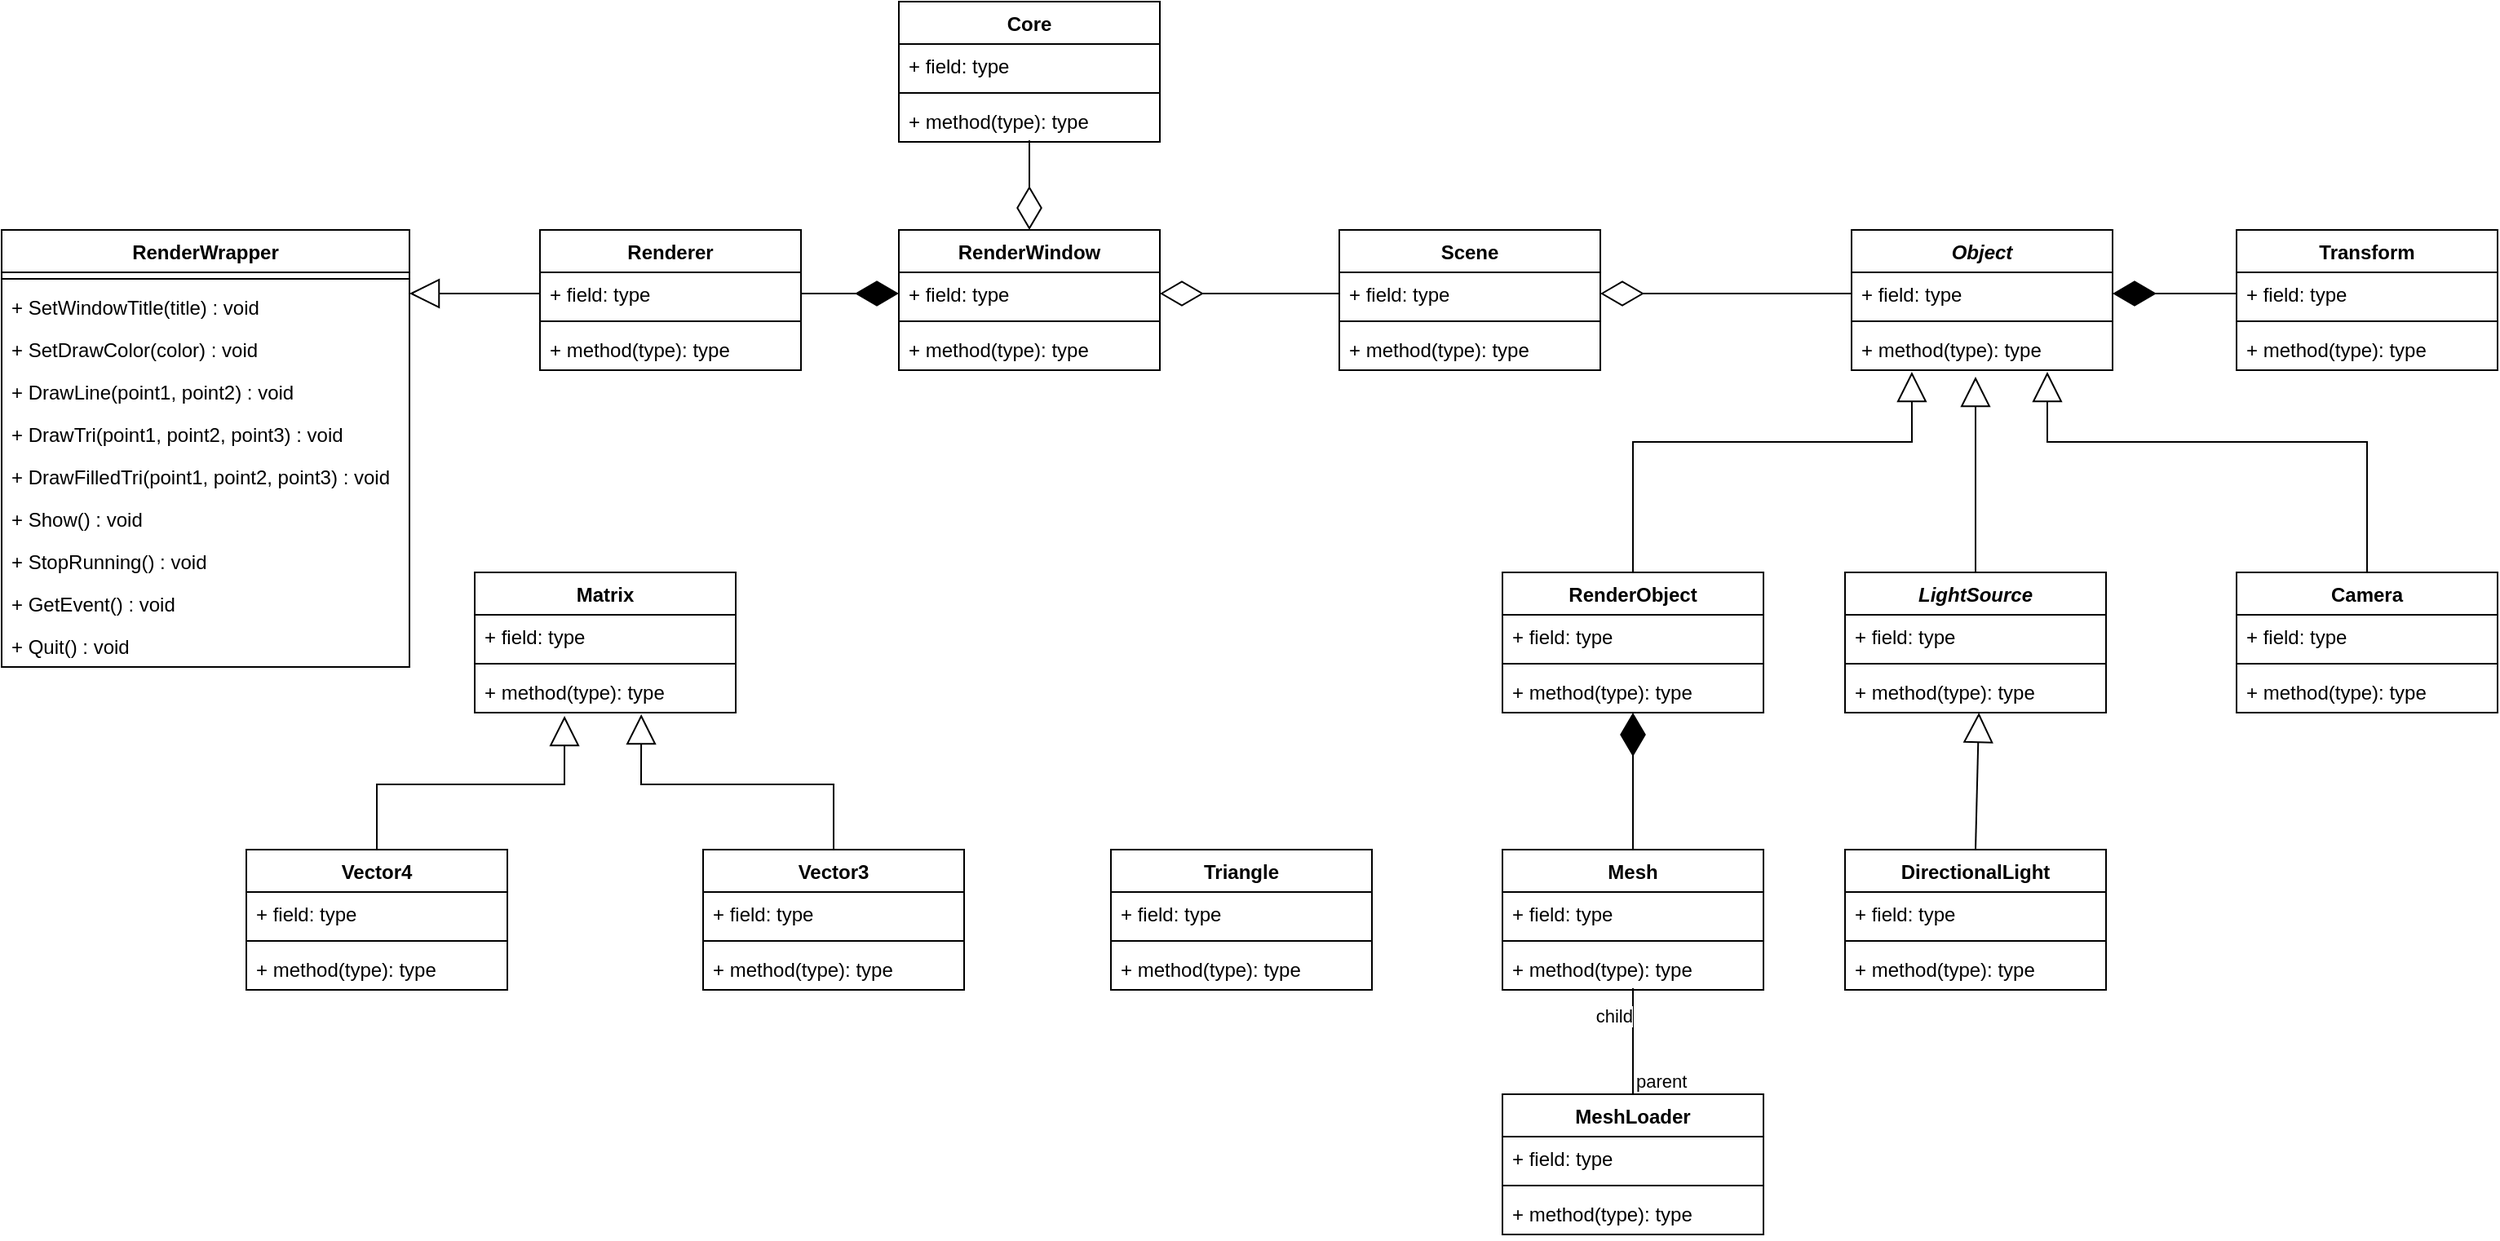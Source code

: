 <mxfile version="16.5.1" type="device"><diagram id="C5RBs43oDa-KdzZeNtuy" name="Page-1"><mxGraphModel dx="2057" dy="309" grid="1" gridSize="10" guides="1" tooltips="1" connect="1" arrows="1" fold="1" page="1" pageScale="1" pageWidth="827" pageHeight="1169" math="0" shadow="0"><root><mxCell id="WIyWlLk6GJQsqaUBKTNV-0"/><mxCell id="WIyWlLk6GJQsqaUBKTNV-1" parent="WIyWlLk6GJQsqaUBKTNV-0"/><mxCell id="jKxiYGrG4ji5-KqyD7Bt-0" value="Camera" style="swimlane;fontStyle=1;align=center;verticalAlign=top;childLayout=stackLayout;horizontal=1;startSize=26;horizontalStack=0;resizeParent=1;resizeParentMax=0;resizeLast=0;collapsible=1;marginBottom=0;" parent="WIyWlLk6GJQsqaUBKTNV-1" vertex="1"><mxGeometry x="340" y="350" width="160" height="86" as="geometry"/></mxCell><mxCell id="jKxiYGrG4ji5-KqyD7Bt-1" value="+ field: type" style="text;strokeColor=none;fillColor=none;align=left;verticalAlign=top;spacingLeft=4;spacingRight=4;overflow=hidden;rotatable=0;points=[[0,0.5],[1,0.5]];portConstraint=eastwest;" parent="jKxiYGrG4ji5-KqyD7Bt-0" vertex="1"><mxGeometry y="26" width="160" height="26" as="geometry"/></mxCell><mxCell id="jKxiYGrG4ji5-KqyD7Bt-2" value="" style="line;strokeWidth=1;fillColor=none;align=left;verticalAlign=middle;spacingTop=-1;spacingLeft=3;spacingRight=3;rotatable=0;labelPosition=right;points=[];portConstraint=eastwest;" parent="jKxiYGrG4ji5-KqyD7Bt-0" vertex="1"><mxGeometry y="52" width="160" height="8" as="geometry"/></mxCell><mxCell id="jKxiYGrG4ji5-KqyD7Bt-3" value="+ method(type): type" style="text;strokeColor=none;fillColor=none;align=left;verticalAlign=top;spacingLeft=4;spacingRight=4;overflow=hidden;rotatable=0;points=[[0,0.5],[1,0.5]];portConstraint=eastwest;" parent="jKxiYGrG4ji5-KqyD7Bt-0" vertex="1"><mxGeometry y="60" width="160" height="26" as="geometry"/></mxCell><mxCell id="jKxiYGrG4ji5-KqyD7Bt-4" value="Object" style="swimlane;fontStyle=3;align=center;verticalAlign=top;childLayout=stackLayout;horizontal=1;startSize=26;horizontalStack=0;resizeParent=1;resizeParentMax=0;resizeLast=0;collapsible=1;marginBottom=0;" parent="WIyWlLk6GJQsqaUBKTNV-1" vertex="1"><mxGeometry x="104" y="140" width="160" height="86" as="geometry"/></mxCell><mxCell id="jKxiYGrG4ji5-KqyD7Bt-5" value="+ field: type" style="text;strokeColor=none;fillColor=none;align=left;verticalAlign=top;spacingLeft=4;spacingRight=4;overflow=hidden;rotatable=0;points=[[0,0.5],[1,0.5]];portConstraint=eastwest;" parent="jKxiYGrG4ji5-KqyD7Bt-4" vertex="1"><mxGeometry y="26" width="160" height="26" as="geometry"/></mxCell><mxCell id="jKxiYGrG4ji5-KqyD7Bt-6" value="" style="line;strokeWidth=1;fillColor=none;align=left;verticalAlign=middle;spacingTop=-1;spacingLeft=3;spacingRight=3;rotatable=0;labelPosition=right;points=[];portConstraint=eastwest;" parent="jKxiYGrG4ji5-KqyD7Bt-4" vertex="1"><mxGeometry y="52" width="160" height="8" as="geometry"/></mxCell><mxCell id="jKxiYGrG4ji5-KqyD7Bt-7" value="+ method(type): type" style="text;strokeColor=none;fillColor=none;align=left;verticalAlign=top;spacingLeft=4;spacingRight=4;overflow=hidden;rotatable=0;points=[[0,0.5],[1,0.5]];portConstraint=eastwest;" parent="jKxiYGrG4ji5-KqyD7Bt-4" vertex="1"><mxGeometry y="60" width="160" height="26" as="geometry"/></mxCell><mxCell id="jKxiYGrG4ji5-KqyD7Bt-8" value="Transform" style="swimlane;fontStyle=1;align=center;verticalAlign=top;childLayout=stackLayout;horizontal=1;startSize=26;horizontalStack=0;resizeParent=1;resizeParentMax=0;resizeLast=0;collapsible=1;marginBottom=0;" parent="WIyWlLk6GJQsqaUBKTNV-1" vertex="1"><mxGeometry x="340" y="140" width="160" height="86" as="geometry"/></mxCell><mxCell id="jKxiYGrG4ji5-KqyD7Bt-9" value="+ field: type" style="text;strokeColor=none;fillColor=none;align=left;verticalAlign=top;spacingLeft=4;spacingRight=4;overflow=hidden;rotatable=0;points=[[0,0.5],[1,0.5]];portConstraint=eastwest;" parent="jKxiYGrG4ji5-KqyD7Bt-8" vertex="1"><mxGeometry y="26" width="160" height="26" as="geometry"/></mxCell><mxCell id="jKxiYGrG4ji5-KqyD7Bt-10" value="" style="line;strokeWidth=1;fillColor=none;align=left;verticalAlign=middle;spacingTop=-1;spacingLeft=3;spacingRight=3;rotatable=0;labelPosition=right;points=[];portConstraint=eastwest;" parent="jKxiYGrG4ji5-KqyD7Bt-8" vertex="1"><mxGeometry y="52" width="160" height="8" as="geometry"/></mxCell><mxCell id="jKxiYGrG4ji5-KqyD7Bt-11" value="+ method(type): type" style="text;strokeColor=none;fillColor=none;align=left;verticalAlign=top;spacingLeft=4;spacingRight=4;overflow=hidden;rotatable=0;points=[[0,0.5],[1,0.5]];portConstraint=eastwest;" parent="jKxiYGrG4ji5-KqyD7Bt-8" vertex="1"><mxGeometry y="60" width="160" height="26" as="geometry"/></mxCell><mxCell id="jKxiYGrG4ji5-KqyD7Bt-12" value="LightSource" style="swimlane;fontStyle=3;align=center;verticalAlign=top;childLayout=stackLayout;horizontal=1;startSize=26;horizontalStack=0;resizeParent=1;resizeParentMax=0;resizeLast=0;collapsible=1;marginBottom=0;" parent="WIyWlLk6GJQsqaUBKTNV-1" vertex="1"><mxGeometry x="100" y="350" width="160" height="86" as="geometry"/></mxCell><mxCell id="jKxiYGrG4ji5-KqyD7Bt-13" value="+ field: type" style="text;strokeColor=none;fillColor=none;align=left;verticalAlign=top;spacingLeft=4;spacingRight=4;overflow=hidden;rotatable=0;points=[[0,0.5],[1,0.5]];portConstraint=eastwest;" parent="jKxiYGrG4ji5-KqyD7Bt-12" vertex="1"><mxGeometry y="26" width="160" height="26" as="geometry"/></mxCell><mxCell id="jKxiYGrG4ji5-KqyD7Bt-14" value="" style="line;strokeWidth=1;fillColor=none;align=left;verticalAlign=middle;spacingTop=-1;spacingLeft=3;spacingRight=3;rotatable=0;labelPosition=right;points=[];portConstraint=eastwest;" parent="jKxiYGrG4ji5-KqyD7Bt-12" vertex="1"><mxGeometry y="52" width="160" height="8" as="geometry"/></mxCell><mxCell id="jKxiYGrG4ji5-KqyD7Bt-15" value="+ method(type): type" style="text;strokeColor=none;fillColor=none;align=left;verticalAlign=top;spacingLeft=4;spacingRight=4;overflow=hidden;rotatable=0;points=[[0,0.5],[1,0.5]];portConstraint=eastwest;" parent="jKxiYGrG4ji5-KqyD7Bt-12" vertex="1"><mxGeometry y="60" width="160" height="26" as="geometry"/></mxCell><mxCell id="jKxiYGrG4ji5-KqyD7Bt-16" value="DirectionalLight" style="swimlane;fontStyle=1;align=center;verticalAlign=top;childLayout=stackLayout;horizontal=1;startSize=26;horizontalStack=0;resizeParent=1;resizeParentMax=0;resizeLast=0;collapsible=1;marginBottom=0;" parent="WIyWlLk6GJQsqaUBKTNV-1" vertex="1"><mxGeometry x="100" y="520" width="160" height="86" as="geometry"/></mxCell><mxCell id="jKxiYGrG4ji5-KqyD7Bt-17" value="+ field: type" style="text;strokeColor=none;fillColor=none;align=left;verticalAlign=top;spacingLeft=4;spacingRight=4;overflow=hidden;rotatable=0;points=[[0,0.5],[1,0.5]];portConstraint=eastwest;" parent="jKxiYGrG4ji5-KqyD7Bt-16" vertex="1"><mxGeometry y="26" width="160" height="26" as="geometry"/></mxCell><mxCell id="jKxiYGrG4ji5-KqyD7Bt-18" value="" style="line;strokeWidth=1;fillColor=none;align=left;verticalAlign=middle;spacingTop=-1;spacingLeft=3;spacingRight=3;rotatable=0;labelPosition=right;points=[];portConstraint=eastwest;" parent="jKxiYGrG4ji5-KqyD7Bt-16" vertex="1"><mxGeometry y="52" width="160" height="8" as="geometry"/></mxCell><mxCell id="jKxiYGrG4ji5-KqyD7Bt-19" value="+ method(type): type" style="text;strokeColor=none;fillColor=none;align=left;verticalAlign=top;spacingLeft=4;spacingRight=4;overflow=hidden;rotatable=0;points=[[0,0.5],[1,0.5]];portConstraint=eastwest;" parent="jKxiYGrG4ji5-KqyD7Bt-16" vertex="1"><mxGeometry y="60" width="160" height="26" as="geometry"/></mxCell><mxCell id="jKxiYGrG4ji5-KqyD7Bt-20" value="" style="endArrow=diamondThin;endFill=1;endSize=24;html=1;rounded=0;entryX=1;entryY=0.5;entryDx=0;entryDy=0;exitX=0;exitY=0.5;exitDx=0;exitDy=0;" parent="WIyWlLk6GJQsqaUBKTNV-1" source="jKxiYGrG4ji5-KqyD7Bt-9" target="jKxiYGrG4ji5-KqyD7Bt-5" edge="1"><mxGeometry width="160" relative="1" as="geometry"><mxPoint x="100" y="320" as="sourcePoint"/><mxPoint x="260" y="320" as="targetPoint"/></mxGeometry></mxCell><mxCell id="jKxiYGrG4ji5-KqyD7Bt-22" value="" style="endArrow=block;endSize=16;endFill=0;html=1;rounded=0;exitX=0.5;exitY=0;exitDx=0;exitDy=0;entryX=0.75;entryY=1.038;entryDx=0;entryDy=0;entryPerimeter=0;" parent="WIyWlLk6GJQsqaUBKTNV-1" source="jKxiYGrG4ji5-KqyD7Bt-0" target="jKxiYGrG4ji5-KqyD7Bt-7" edge="1"><mxGeometry width="160" relative="1" as="geometry"><mxPoint x="330" y="350" as="sourcePoint"/><mxPoint x="390" y="270" as="targetPoint"/><Array as="points"><mxPoint x="420" y="270"/><mxPoint x="224" y="270"/></Array></mxGeometry></mxCell><mxCell id="jKxiYGrG4ji5-KqyD7Bt-23" value="" style="endArrow=block;endSize=16;endFill=0;html=1;rounded=0;exitX=0.5;exitY=0;exitDx=0;exitDy=0;" parent="WIyWlLk6GJQsqaUBKTNV-1" source="jKxiYGrG4ji5-KqyD7Bt-12" edge="1"><mxGeometry width="160" relative="1" as="geometry"><mxPoint x="430" y="310" as="sourcePoint"/><mxPoint x="180" y="230" as="targetPoint"/><Array as="points"><mxPoint x="180" y="270"/></Array></mxGeometry></mxCell><mxCell id="jKxiYGrG4ji5-KqyD7Bt-24" value="" style="endArrow=block;endSize=16;endFill=0;html=1;rounded=0;exitX=0.5;exitY=0;exitDx=0;exitDy=0;entryX=0.513;entryY=1;entryDx=0;entryDy=0;entryPerimeter=0;" parent="WIyWlLk6GJQsqaUBKTNV-1" source="jKxiYGrG4ji5-KqyD7Bt-16" target="jKxiYGrG4ji5-KqyD7Bt-15" edge="1"><mxGeometry width="160" relative="1" as="geometry"><mxPoint x="430" y="310" as="sourcePoint"/><mxPoint x="428.96" y="268.99" as="targetPoint"/></mxGeometry></mxCell><mxCell id="jKxiYGrG4ji5-KqyD7Bt-25" value="RenderObject" style="swimlane;fontStyle=1;align=center;verticalAlign=top;childLayout=stackLayout;horizontal=1;startSize=26;horizontalStack=0;resizeParent=1;resizeParentMax=0;resizeLast=0;collapsible=1;marginBottom=0;" parent="WIyWlLk6GJQsqaUBKTNV-1" vertex="1"><mxGeometry x="-110" y="350" width="160" height="86" as="geometry"/></mxCell><mxCell id="jKxiYGrG4ji5-KqyD7Bt-26" value="+ field: type" style="text;strokeColor=none;fillColor=none;align=left;verticalAlign=top;spacingLeft=4;spacingRight=4;overflow=hidden;rotatable=0;points=[[0,0.5],[1,0.5]];portConstraint=eastwest;" parent="jKxiYGrG4ji5-KqyD7Bt-25" vertex="1"><mxGeometry y="26" width="160" height="26" as="geometry"/></mxCell><mxCell id="jKxiYGrG4ji5-KqyD7Bt-27" value="" style="line;strokeWidth=1;fillColor=none;align=left;verticalAlign=middle;spacingTop=-1;spacingLeft=3;spacingRight=3;rotatable=0;labelPosition=right;points=[];portConstraint=eastwest;" parent="jKxiYGrG4ji5-KqyD7Bt-25" vertex="1"><mxGeometry y="52" width="160" height="8" as="geometry"/></mxCell><mxCell id="jKxiYGrG4ji5-KqyD7Bt-28" value="+ method(type): type" style="text;strokeColor=none;fillColor=none;align=left;verticalAlign=top;spacingLeft=4;spacingRight=4;overflow=hidden;rotatable=0;points=[[0,0.5],[1,0.5]];portConstraint=eastwest;" parent="jKxiYGrG4ji5-KqyD7Bt-25" vertex="1"><mxGeometry y="60" width="160" height="26" as="geometry"/></mxCell><mxCell id="jKxiYGrG4ji5-KqyD7Bt-29" value="" style="endArrow=block;endSize=16;endFill=0;html=1;rounded=0;exitX=0.5;exitY=0;exitDx=0;exitDy=0;entryX=0.231;entryY=1.038;entryDx=0;entryDy=0;entryPerimeter=0;" parent="WIyWlLk6GJQsqaUBKTNV-1" source="jKxiYGrG4ji5-KqyD7Bt-25" target="jKxiYGrG4ji5-KqyD7Bt-7" edge="1"><mxGeometry width="160" relative="1" as="geometry"><mxPoint x="190" y="320" as="sourcePoint"/><mxPoint x="344" y="219" as="targetPoint"/><Array as="points"><mxPoint x="-30" y="270"/><mxPoint x="141" y="270"/></Array></mxGeometry></mxCell><mxCell id="jKxiYGrG4ji5-KqyD7Bt-30" value="Mesh" style="swimlane;fontStyle=1;align=center;verticalAlign=top;childLayout=stackLayout;horizontal=1;startSize=26;horizontalStack=0;resizeParent=1;resizeParentMax=0;resizeLast=0;collapsible=1;marginBottom=0;" parent="WIyWlLk6GJQsqaUBKTNV-1" vertex="1"><mxGeometry x="-110" y="520" width="160" height="86" as="geometry"/></mxCell><mxCell id="jKxiYGrG4ji5-KqyD7Bt-31" value="+ field: type" style="text;strokeColor=none;fillColor=none;align=left;verticalAlign=top;spacingLeft=4;spacingRight=4;overflow=hidden;rotatable=0;points=[[0,0.5],[1,0.5]];portConstraint=eastwest;" parent="jKxiYGrG4ji5-KqyD7Bt-30" vertex="1"><mxGeometry y="26" width="160" height="26" as="geometry"/></mxCell><mxCell id="jKxiYGrG4ji5-KqyD7Bt-32" value="" style="line;strokeWidth=1;fillColor=none;align=left;verticalAlign=middle;spacingTop=-1;spacingLeft=3;spacingRight=3;rotatable=0;labelPosition=right;points=[];portConstraint=eastwest;" parent="jKxiYGrG4ji5-KqyD7Bt-30" vertex="1"><mxGeometry y="52" width="160" height="8" as="geometry"/></mxCell><mxCell id="jKxiYGrG4ji5-KqyD7Bt-33" value="+ method(type): type" style="text;strokeColor=none;fillColor=none;align=left;verticalAlign=top;spacingLeft=4;spacingRight=4;overflow=hidden;rotatable=0;points=[[0,0.5],[1,0.5]];portConstraint=eastwest;" parent="jKxiYGrG4ji5-KqyD7Bt-30" vertex="1"><mxGeometry y="60" width="160" height="26" as="geometry"/></mxCell><mxCell id="jKxiYGrG4ji5-KqyD7Bt-34" value="" style="endArrow=diamondThin;endFill=1;endSize=24;html=1;rounded=0;entryX=0.5;entryY=1;entryDx=0;entryDy=0;exitX=0.5;exitY=0;exitDx=0;exitDy=0;entryPerimeter=0;" parent="WIyWlLk6GJQsqaUBKTNV-1" source="jKxiYGrG4ji5-KqyD7Bt-30" target="jKxiYGrG4ji5-KqyD7Bt-28" edge="1"><mxGeometry width="160" relative="1" as="geometry"><mxPoint x="350" y="189" as="sourcePoint"/><mxPoint x="274" y="189" as="targetPoint"/></mxGeometry></mxCell><mxCell id="jKxiYGrG4ji5-KqyD7Bt-35" value="Renderer" style="swimlane;fontStyle=1;align=center;verticalAlign=top;childLayout=stackLayout;horizontal=1;startSize=26;horizontalStack=0;resizeParent=1;resizeParentMax=0;resizeLast=0;collapsible=1;marginBottom=0;" parent="WIyWlLk6GJQsqaUBKTNV-1" vertex="1"><mxGeometry x="-700" y="140" width="160" height="86" as="geometry"/></mxCell><mxCell id="jKxiYGrG4ji5-KqyD7Bt-36" value="+ field: type" style="text;strokeColor=none;fillColor=none;align=left;verticalAlign=top;spacingLeft=4;spacingRight=4;overflow=hidden;rotatable=0;points=[[0,0.5],[1,0.5]];portConstraint=eastwest;" parent="jKxiYGrG4ji5-KqyD7Bt-35" vertex="1"><mxGeometry y="26" width="160" height="26" as="geometry"/></mxCell><mxCell id="jKxiYGrG4ji5-KqyD7Bt-37" value="" style="line;strokeWidth=1;fillColor=none;align=left;verticalAlign=middle;spacingTop=-1;spacingLeft=3;spacingRight=3;rotatable=0;labelPosition=right;points=[];portConstraint=eastwest;" parent="jKxiYGrG4ji5-KqyD7Bt-35" vertex="1"><mxGeometry y="52" width="160" height="8" as="geometry"/></mxCell><mxCell id="jKxiYGrG4ji5-KqyD7Bt-38" value="+ method(type): type" style="text;strokeColor=none;fillColor=none;align=left;verticalAlign=top;spacingLeft=4;spacingRight=4;overflow=hidden;rotatable=0;points=[[0,0.5],[1,0.5]];portConstraint=eastwest;" parent="jKxiYGrG4ji5-KqyD7Bt-35" vertex="1"><mxGeometry y="60" width="160" height="26" as="geometry"/></mxCell><mxCell id="jKxiYGrG4ji5-KqyD7Bt-39" value="RenderWrapper" style="swimlane;fontStyle=1;align=center;verticalAlign=top;childLayout=stackLayout;horizontal=1;startSize=26;horizontalStack=0;resizeParent=1;resizeParentMax=0;resizeLast=0;collapsible=1;marginBottom=0;" parent="WIyWlLk6GJQsqaUBKTNV-1" vertex="1"><mxGeometry x="-1030" y="140" width="250" height="268" as="geometry"/></mxCell><mxCell id="jKxiYGrG4ji5-KqyD7Bt-41" value="" style="line;strokeWidth=1;fillColor=none;align=left;verticalAlign=middle;spacingTop=-1;spacingLeft=3;spacingRight=3;rotatable=0;labelPosition=right;points=[];portConstraint=eastwest;" parent="jKxiYGrG4ji5-KqyD7Bt-39" vertex="1"><mxGeometry y="26" width="250" height="8" as="geometry"/></mxCell><mxCell id="jKxiYGrG4ji5-KqyD7Bt-42" value="+ SetWindowTitle(title) : void" style="text;strokeColor=none;fillColor=none;align=left;verticalAlign=top;spacingLeft=4;spacingRight=4;overflow=hidden;rotatable=0;points=[[0,0.5],[1,0.5]];portConstraint=eastwest;" parent="jKxiYGrG4ji5-KqyD7Bt-39" vertex="1"><mxGeometry y="34" width="250" height="26" as="geometry"/></mxCell><mxCell id="zixXylBHzZQ2tOTrzJcF-0" value="+ SetDrawColor(color) : void" style="text;strokeColor=none;fillColor=none;align=left;verticalAlign=top;spacingLeft=4;spacingRight=4;overflow=hidden;rotatable=0;points=[[0,0.5],[1,0.5]];portConstraint=eastwest;" vertex="1" parent="jKxiYGrG4ji5-KqyD7Bt-39"><mxGeometry y="60" width="250" height="26" as="geometry"/></mxCell><mxCell id="zixXylBHzZQ2tOTrzJcF-4" value="+ DrawLine(point1, point2) : void" style="text;strokeColor=none;fillColor=none;align=left;verticalAlign=top;spacingLeft=4;spacingRight=4;overflow=hidden;rotatable=0;points=[[0,0.5],[1,0.5]];portConstraint=eastwest;" vertex="1" parent="jKxiYGrG4ji5-KqyD7Bt-39"><mxGeometry y="86" width="250" height="26" as="geometry"/></mxCell><mxCell id="zixXylBHzZQ2tOTrzJcF-5" value="+ DrawTri(point1, point2, point3) : void" style="text;strokeColor=none;fillColor=none;align=left;verticalAlign=top;spacingLeft=4;spacingRight=4;overflow=hidden;rotatable=0;points=[[0,0.5],[1,0.5]];portConstraint=eastwest;" vertex="1" parent="jKxiYGrG4ji5-KqyD7Bt-39"><mxGeometry y="112" width="250" height="26" as="geometry"/></mxCell><mxCell id="zixXylBHzZQ2tOTrzJcF-3" value="+ DrawFilledTri(point1, point2, point3) : void" style="text;strokeColor=none;fillColor=none;align=left;verticalAlign=top;spacingLeft=4;spacingRight=4;overflow=hidden;rotatable=0;points=[[0,0.5],[1,0.5]];portConstraint=eastwest;" vertex="1" parent="jKxiYGrG4ji5-KqyD7Bt-39"><mxGeometry y="138" width="250" height="26" as="geometry"/></mxCell><mxCell id="zixXylBHzZQ2tOTrzJcF-2" value="+ Show() : void" style="text;strokeColor=none;fillColor=none;align=left;verticalAlign=top;spacingLeft=4;spacingRight=4;overflow=hidden;rotatable=0;points=[[0,0.5],[1,0.5]];portConstraint=eastwest;" vertex="1" parent="jKxiYGrG4ji5-KqyD7Bt-39"><mxGeometry y="164" width="250" height="26" as="geometry"/></mxCell><mxCell id="zixXylBHzZQ2tOTrzJcF-6" value="+ StopRunning() : void" style="text;strokeColor=none;fillColor=none;align=left;verticalAlign=top;spacingLeft=4;spacingRight=4;overflow=hidden;rotatable=0;points=[[0,0.5],[1,0.5]];portConstraint=eastwest;" vertex="1" parent="jKxiYGrG4ji5-KqyD7Bt-39"><mxGeometry y="190" width="250" height="26" as="geometry"/></mxCell><mxCell id="zixXylBHzZQ2tOTrzJcF-7" value="+ GetEvent() : void" style="text;strokeColor=none;fillColor=none;align=left;verticalAlign=top;spacingLeft=4;spacingRight=4;overflow=hidden;rotatable=0;points=[[0,0.5],[1,0.5]];portConstraint=eastwest;" vertex="1" parent="jKxiYGrG4ji5-KqyD7Bt-39"><mxGeometry y="216" width="250" height="26" as="geometry"/></mxCell><mxCell id="zixXylBHzZQ2tOTrzJcF-1" value="+ Quit() : void" style="text;strokeColor=none;fillColor=none;align=left;verticalAlign=top;spacingLeft=4;spacingRight=4;overflow=hidden;rotatable=0;points=[[0,0.5],[1,0.5]];portConstraint=eastwest;" vertex="1" parent="jKxiYGrG4ji5-KqyD7Bt-39"><mxGeometry y="242" width="250" height="26" as="geometry"/></mxCell><mxCell id="jKxiYGrG4ji5-KqyD7Bt-43" value="" style="endArrow=block;endSize=16;endFill=0;html=1;rounded=0;exitX=0;exitY=0.5;exitDx=0;exitDy=0;entryX=1;entryY=0.5;entryDx=0;entryDy=0;" parent="WIyWlLk6GJQsqaUBKTNV-1" source="jKxiYGrG4ji5-KqyD7Bt-36" edge="1"><mxGeometry width="160" relative="1" as="geometry"><mxPoint x="-590" y="270" as="sourcePoint"/><mxPoint x="-780" y="179.0" as="targetPoint"/></mxGeometry></mxCell><mxCell id="jKxiYGrG4ji5-KqyD7Bt-44" value="RenderWindow" style="swimlane;fontStyle=1;align=center;verticalAlign=top;childLayout=stackLayout;horizontal=1;startSize=26;horizontalStack=0;resizeParent=1;resizeParentMax=0;resizeLast=0;collapsible=1;marginBottom=0;" parent="WIyWlLk6GJQsqaUBKTNV-1" vertex="1"><mxGeometry x="-480" y="140" width="160" height="86" as="geometry"/></mxCell><mxCell id="jKxiYGrG4ji5-KqyD7Bt-45" value="+ field: type" style="text;strokeColor=none;fillColor=none;align=left;verticalAlign=top;spacingLeft=4;spacingRight=4;overflow=hidden;rotatable=0;points=[[0,0.5],[1,0.5]];portConstraint=eastwest;" parent="jKxiYGrG4ji5-KqyD7Bt-44" vertex="1"><mxGeometry y="26" width="160" height="26" as="geometry"/></mxCell><mxCell id="jKxiYGrG4ji5-KqyD7Bt-46" value="" style="line;strokeWidth=1;fillColor=none;align=left;verticalAlign=middle;spacingTop=-1;spacingLeft=3;spacingRight=3;rotatable=0;labelPosition=right;points=[];portConstraint=eastwest;" parent="jKxiYGrG4ji5-KqyD7Bt-44" vertex="1"><mxGeometry y="52" width="160" height="8" as="geometry"/></mxCell><mxCell id="jKxiYGrG4ji5-KqyD7Bt-47" value="+ method(type): type" style="text;strokeColor=none;fillColor=none;align=left;verticalAlign=top;spacingLeft=4;spacingRight=4;overflow=hidden;rotatable=0;points=[[0,0.5],[1,0.5]];portConstraint=eastwest;" parent="jKxiYGrG4ji5-KqyD7Bt-44" vertex="1"><mxGeometry y="60" width="160" height="26" as="geometry"/></mxCell><mxCell id="jKxiYGrG4ji5-KqyD7Bt-48" value="" style="endArrow=diamondThin;endFill=1;endSize=24;html=1;rounded=0;entryX=0;entryY=0.5;entryDx=0;entryDy=0;exitX=1;exitY=0.5;exitDx=0;exitDy=0;" parent="WIyWlLk6GJQsqaUBKTNV-1" source="jKxiYGrG4ji5-KqyD7Bt-36" target="jKxiYGrG4ji5-KqyD7Bt-45" edge="1"><mxGeometry width="160" relative="1" as="geometry"><mxPoint x="-20" y="460" as="sourcePoint"/><mxPoint x="-20" y="406" as="targetPoint"/></mxGeometry></mxCell><mxCell id="jKxiYGrG4ji5-KqyD7Bt-49" value="Scene" style="swimlane;fontStyle=1;align=center;verticalAlign=top;childLayout=stackLayout;horizontal=1;startSize=26;horizontalStack=0;resizeParent=1;resizeParentMax=0;resizeLast=0;collapsible=1;marginBottom=0;" parent="WIyWlLk6GJQsqaUBKTNV-1" vertex="1"><mxGeometry x="-210" y="140" width="160" height="86" as="geometry"/></mxCell><mxCell id="jKxiYGrG4ji5-KqyD7Bt-50" value="+ field: type" style="text;strokeColor=none;fillColor=none;align=left;verticalAlign=top;spacingLeft=4;spacingRight=4;overflow=hidden;rotatable=0;points=[[0,0.5],[1,0.5]];portConstraint=eastwest;" parent="jKxiYGrG4ji5-KqyD7Bt-49" vertex="1"><mxGeometry y="26" width="160" height="26" as="geometry"/></mxCell><mxCell id="jKxiYGrG4ji5-KqyD7Bt-51" value="" style="line;strokeWidth=1;fillColor=none;align=left;verticalAlign=middle;spacingTop=-1;spacingLeft=3;spacingRight=3;rotatable=0;labelPosition=right;points=[];portConstraint=eastwest;" parent="jKxiYGrG4ji5-KqyD7Bt-49" vertex="1"><mxGeometry y="52" width="160" height="8" as="geometry"/></mxCell><mxCell id="jKxiYGrG4ji5-KqyD7Bt-52" value="+ method(type): type" style="text;strokeColor=none;fillColor=none;align=left;verticalAlign=top;spacingLeft=4;spacingRight=4;overflow=hidden;rotatable=0;points=[[0,0.5],[1,0.5]];portConstraint=eastwest;" parent="jKxiYGrG4ji5-KqyD7Bt-49" vertex="1"><mxGeometry y="60" width="160" height="26" as="geometry"/></mxCell><mxCell id="jKxiYGrG4ji5-KqyD7Bt-53" value="Core" style="swimlane;fontStyle=1;align=center;verticalAlign=top;childLayout=stackLayout;horizontal=1;startSize=26;horizontalStack=0;resizeParent=1;resizeParentMax=0;resizeLast=0;collapsible=1;marginBottom=0;" parent="WIyWlLk6GJQsqaUBKTNV-1" vertex="1"><mxGeometry x="-480" width="160" height="86" as="geometry"/></mxCell><mxCell id="jKxiYGrG4ji5-KqyD7Bt-54" value="+ field: type" style="text;strokeColor=none;fillColor=none;align=left;verticalAlign=top;spacingLeft=4;spacingRight=4;overflow=hidden;rotatable=0;points=[[0,0.5],[1,0.5]];portConstraint=eastwest;" parent="jKxiYGrG4ji5-KqyD7Bt-53" vertex="1"><mxGeometry y="26" width="160" height="26" as="geometry"/></mxCell><mxCell id="jKxiYGrG4ji5-KqyD7Bt-55" value="" style="line;strokeWidth=1;fillColor=none;align=left;verticalAlign=middle;spacingTop=-1;spacingLeft=3;spacingRight=3;rotatable=0;labelPosition=right;points=[];portConstraint=eastwest;" parent="jKxiYGrG4ji5-KqyD7Bt-53" vertex="1"><mxGeometry y="52" width="160" height="8" as="geometry"/></mxCell><mxCell id="jKxiYGrG4ji5-KqyD7Bt-56" value="+ method(type): type" style="text;strokeColor=none;fillColor=none;align=left;verticalAlign=top;spacingLeft=4;spacingRight=4;overflow=hidden;rotatable=0;points=[[0,0.5],[1,0.5]];portConstraint=eastwest;" parent="jKxiYGrG4ji5-KqyD7Bt-53" vertex="1"><mxGeometry y="60" width="160" height="26" as="geometry"/></mxCell><mxCell id="jKxiYGrG4ji5-KqyD7Bt-57" value="MeshLoader" style="swimlane;fontStyle=1;align=center;verticalAlign=top;childLayout=stackLayout;horizontal=1;startSize=26;horizontalStack=0;resizeParent=1;resizeParentMax=0;resizeLast=0;collapsible=1;marginBottom=0;" parent="WIyWlLk6GJQsqaUBKTNV-1" vertex="1"><mxGeometry x="-110" y="670" width="160" height="86" as="geometry"/></mxCell><mxCell id="jKxiYGrG4ji5-KqyD7Bt-58" value="+ field: type" style="text;strokeColor=none;fillColor=none;align=left;verticalAlign=top;spacingLeft=4;spacingRight=4;overflow=hidden;rotatable=0;points=[[0,0.5],[1,0.5]];portConstraint=eastwest;" parent="jKxiYGrG4ji5-KqyD7Bt-57" vertex="1"><mxGeometry y="26" width="160" height="26" as="geometry"/></mxCell><mxCell id="jKxiYGrG4ji5-KqyD7Bt-59" value="" style="line;strokeWidth=1;fillColor=none;align=left;verticalAlign=middle;spacingTop=-1;spacingLeft=3;spacingRight=3;rotatable=0;labelPosition=right;points=[];portConstraint=eastwest;" parent="jKxiYGrG4ji5-KqyD7Bt-57" vertex="1"><mxGeometry y="52" width="160" height="8" as="geometry"/></mxCell><mxCell id="jKxiYGrG4ji5-KqyD7Bt-60" value="+ method(type): type" style="text;strokeColor=none;fillColor=none;align=left;verticalAlign=top;spacingLeft=4;spacingRight=4;overflow=hidden;rotatable=0;points=[[0,0.5],[1,0.5]];portConstraint=eastwest;" parent="jKxiYGrG4ji5-KqyD7Bt-57" vertex="1"><mxGeometry y="60" width="160" height="26" as="geometry"/></mxCell><mxCell id="jKxiYGrG4ji5-KqyD7Bt-61" value="" style="endArrow=none;html=1;edgeStyle=orthogonalEdgeStyle;rounded=0;exitX=0.5;exitY=0;exitDx=0;exitDy=0;entryX=0.5;entryY=0.962;entryDx=0;entryDy=0;entryPerimeter=0;" parent="WIyWlLk6GJQsqaUBKTNV-1" source="jKxiYGrG4ji5-KqyD7Bt-57" target="jKxiYGrG4ji5-KqyD7Bt-33" edge="1"><mxGeometry relative="1" as="geometry"><mxPoint x="20" y="580" as="sourcePoint"/><mxPoint x="180" y="580" as="targetPoint"/></mxGeometry></mxCell><mxCell id="jKxiYGrG4ji5-KqyD7Bt-62" value="parent" style="edgeLabel;resizable=0;html=1;align=left;verticalAlign=bottom;" parent="jKxiYGrG4ji5-KqyD7Bt-61" connectable="0" vertex="1"><mxGeometry x="-1" relative="1" as="geometry"/></mxCell><mxCell id="jKxiYGrG4ji5-KqyD7Bt-63" value="child" style="edgeLabel;resizable=0;html=1;align=right;verticalAlign=bottom;" parent="jKxiYGrG4ji5-KqyD7Bt-61" connectable="0" vertex="1"><mxGeometry x="1" relative="1" as="geometry"><mxPoint y="25" as="offset"/></mxGeometry></mxCell><mxCell id="jKxiYGrG4ji5-KqyD7Bt-64" value="" style="endArrow=diamondThin;endFill=0;endSize=24;html=1;rounded=0;exitX=0;exitY=0.5;exitDx=0;exitDy=0;entryX=1;entryY=0.5;entryDx=0;entryDy=0;" parent="WIyWlLk6GJQsqaUBKTNV-1" source="jKxiYGrG4ji5-KqyD7Bt-5" target="jKxiYGrG4ji5-KqyD7Bt-50" edge="1"><mxGeometry width="160" relative="1" as="geometry"><mxPoint x="-90" y="290" as="sourcePoint"/><mxPoint x="30" y="210" as="targetPoint"/></mxGeometry></mxCell><mxCell id="jKxiYGrG4ji5-KqyD7Bt-68" value="" style="endArrow=diamondThin;endFill=0;endSize=24;html=1;rounded=0;exitX=0;exitY=0.5;exitDx=0;exitDy=0;entryX=1;entryY=0.5;entryDx=0;entryDy=0;" parent="WIyWlLk6GJQsqaUBKTNV-1" source="jKxiYGrG4ji5-KqyD7Bt-50" target="jKxiYGrG4ji5-KqyD7Bt-45" edge="1"><mxGeometry width="160" relative="1" as="geometry"><mxPoint x="114" y="189" as="sourcePoint"/><mxPoint x="-40" y="189" as="targetPoint"/></mxGeometry></mxCell><mxCell id="jKxiYGrG4ji5-KqyD7Bt-69" value="" style="endArrow=diamondThin;endFill=0;endSize=24;html=1;rounded=0;exitX=0.5;exitY=0.962;exitDx=0;exitDy=0;entryX=0.5;entryY=0;entryDx=0;entryDy=0;exitPerimeter=0;" parent="WIyWlLk6GJQsqaUBKTNV-1" source="jKxiYGrG4ji5-KqyD7Bt-56" target="jKxiYGrG4ji5-KqyD7Bt-44" edge="1"><mxGeometry width="160" relative="1" as="geometry"><mxPoint x="-200" y="171.5" as="sourcePoint"/><mxPoint x="-310" y="171.5" as="targetPoint"/></mxGeometry></mxCell><mxCell id="jKxiYGrG4ji5-KqyD7Bt-70" value="Triangle" style="swimlane;fontStyle=1;align=center;verticalAlign=top;childLayout=stackLayout;horizontal=1;startSize=26;horizontalStack=0;resizeParent=1;resizeParentMax=0;resizeLast=0;collapsible=1;marginBottom=0;" parent="WIyWlLk6GJQsqaUBKTNV-1" vertex="1"><mxGeometry x="-350" y="520" width="160" height="86" as="geometry"/></mxCell><mxCell id="jKxiYGrG4ji5-KqyD7Bt-71" value="+ field: type" style="text;strokeColor=none;fillColor=none;align=left;verticalAlign=top;spacingLeft=4;spacingRight=4;overflow=hidden;rotatable=0;points=[[0,0.5],[1,0.5]];portConstraint=eastwest;" parent="jKxiYGrG4ji5-KqyD7Bt-70" vertex="1"><mxGeometry y="26" width="160" height="26" as="geometry"/></mxCell><mxCell id="jKxiYGrG4ji5-KqyD7Bt-72" value="" style="line;strokeWidth=1;fillColor=none;align=left;verticalAlign=middle;spacingTop=-1;spacingLeft=3;spacingRight=3;rotatable=0;labelPosition=right;points=[];portConstraint=eastwest;" parent="jKxiYGrG4ji5-KqyD7Bt-70" vertex="1"><mxGeometry y="52" width="160" height="8" as="geometry"/></mxCell><mxCell id="jKxiYGrG4ji5-KqyD7Bt-73" value="+ method(type): type" style="text;strokeColor=none;fillColor=none;align=left;verticalAlign=top;spacingLeft=4;spacingRight=4;overflow=hidden;rotatable=0;points=[[0,0.5],[1,0.5]];portConstraint=eastwest;" parent="jKxiYGrG4ji5-KqyD7Bt-70" vertex="1"><mxGeometry y="60" width="160" height="26" as="geometry"/></mxCell><mxCell id="jKxiYGrG4ji5-KqyD7Bt-74" value="Vector3" style="swimlane;fontStyle=1;align=center;verticalAlign=top;childLayout=stackLayout;horizontal=1;startSize=26;horizontalStack=0;resizeParent=1;resizeParentMax=0;resizeLast=0;collapsible=1;marginBottom=0;" parent="WIyWlLk6GJQsqaUBKTNV-1" vertex="1"><mxGeometry x="-600" y="520" width="160" height="86" as="geometry"/></mxCell><mxCell id="jKxiYGrG4ji5-KqyD7Bt-75" value="+ field: type" style="text;strokeColor=none;fillColor=none;align=left;verticalAlign=top;spacingLeft=4;spacingRight=4;overflow=hidden;rotatable=0;points=[[0,0.5],[1,0.5]];portConstraint=eastwest;" parent="jKxiYGrG4ji5-KqyD7Bt-74" vertex="1"><mxGeometry y="26" width="160" height="26" as="geometry"/></mxCell><mxCell id="jKxiYGrG4ji5-KqyD7Bt-76" value="" style="line;strokeWidth=1;fillColor=none;align=left;verticalAlign=middle;spacingTop=-1;spacingLeft=3;spacingRight=3;rotatable=0;labelPosition=right;points=[];portConstraint=eastwest;" parent="jKxiYGrG4ji5-KqyD7Bt-74" vertex="1"><mxGeometry y="52" width="160" height="8" as="geometry"/></mxCell><mxCell id="jKxiYGrG4ji5-KqyD7Bt-77" value="+ method(type): type" style="text;strokeColor=none;fillColor=none;align=left;verticalAlign=top;spacingLeft=4;spacingRight=4;overflow=hidden;rotatable=0;points=[[0,0.5],[1,0.5]];portConstraint=eastwest;" parent="jKxiYGrG4ji5-KqyD7Bt-74" vertex="1"><mxGeometry y="60" width="160" height="26" as="geometry"/></mxCell><mxCell id="jKxiYGrG4ji5-KqyD7Bt-78" value="Vector4" style="swimlane;fontStyle=1;align=center;verticalAlign=top;childLayout=stackLayout;horizontal=1;startSize=26;horizontalStack=0;resizeParent=1;resizeParentMax=0;resizeLast=0;collapsible=1;marginBottom=0;" parent="WIyWlLk6GJQsqaUBKTNV-1" vertex="1"><mxGeometry x="-880" y="520" width="160" height="86" as="geometry"/></mxCell><mxCell id="jKxiYGrG4ji5-KqyD7Bt-79" value="+ field: type" style="text;strokeColor=none;fillColor=none;align=left;verticalAlign=top;spacingLeft=4;spacingRight=4;overflow=hidden;rotatable=0;points=[[0,0.5],[1,0.5]];portConstraint=eastwest;" parent="jKxiYGrG4ji5-KqyD7Bt-78" vertex="1"><mxGeometry y="26" width="160" height="26" as="geometry"/></mxCell><mxCell id="jKxiYGrG4ji5-KqyD7Bt-80" value="" style="line;strokeWidth=1;fillColor=none;align=left;verticalAlign=middle;spacingTop=-1;spacingLeft=3;spacingRight=3;rotatable=0;labelPosition=right;points=[];portConstraint=eastwest;" parent="jKxiYGrG4ji5-KqyD7Bt-78" vertex="1"><mxGeometry y="52" width="160" height="8" as="geometry"/></mxCell><mxCell id="jKxiYGrG4ji5-KqyD7Bt-81" value="+ method(type): type" style="text;strokeColor=none;fillColor=none;align=left;verticalAlign=top;spacingLeft=4;spacingRight=4;overflow=hidden;rotatable=0;points=[[0,0.5],[1,0.5]];portConstraint=eastwest;" parent="jKxiYGrG4ji5-KqyD7Bt-78" vertex="1"><mxGeometry y="60" width="160" height="26" as="geometry"/></mxCell><mxCell id="jKxiYGrG4ji5-KqyD7Bt-82" value="Matrix" style="swimlane;fontStyle=1;align=center;verticalAlign=top;childLayout=stackLayout;horizontal=1;startSize=26;horizontalStack=0;resizeParent=1;resizeParentMax=0;resizeLast=0;collapsible=1;marginBottom=0;" parent="WIyWlLk6GJQsqaUBKTNV-1" vertex="1"><mxGeometry x="-740" y="350" width="160" height="86" as="geometry"/></mxCell><mxCell id="jKxiYGrG4ji5-KqyD7Bt-83" value="+ field: type" style="text;strokeColor=none;fillColor=none;align=left;verticalAlign=top;spacingLeft=4;spacingRight=4;overflow=hidden;rotatable=0;points=[[0,0.5],[1,0.5]];portConstraint=eastwest;" parent="jKxiYGrG4ji5-KqyD7Bt-82" vertex="1"><mxGeometry y="26" width="160" height="26" as="geometry"/></mxCell><mxCell id="jKxiYGrG4ji5-KqyD7Bt-84" value="" style="line;strokeWidth=1;fillColor=none;align=left;verticalAlign=middle;spacingTop=-1;spacingLeft=3;spacingRight=3;rotatable=0;labelPosition=right;points=[];portConstraint=eastwest;" parent="jKxiYGrG4ji5-KqyD7Bt-82" vertex="1"><mxGeometry y="52" width="160" height="8" as="geometry"/></mxCell><mxCell id="jKxiYGrG4ji5-KqyD7Bt-85" value="+ method(type): type" style="text;strokeColor=none;fillColor=none;align=left;verticalAlign=top;spacingLeft=4;spacingRight=4;overflow=hidden;rotatable=0;points=[[0,0.5],[1,0.5]];portConstraint=eastwest;" parent="jKxiYGrG4ji5-KqyD7Bt-82" vertex="1"><mxGeometry y="60" width="160" height="26" as="geometry"/></mxCell><mxCell id="jKxiYGrG4ji5-KqyD7Bt-86" value="" style="endArrow=block;endSize=16;endFill=0;html=1;rounded=0;entryX=0.638;entryY=1.038;entryDx=0;entryDy=0;entryPerimeter=0;exitX=0.5;exitY=0;exitDx=0;exitDy=0;" parent="WIyWlLk6GJQsqaUBKTNV-1" source="jKxiYGrG4ji5-KqyD7Bt-74" target="jKxiYGrG4ji5-KqyD7Bt-85" edge="1"><mxGeometry width="160" relative="1" as="geometry"><mxPoint x="-510" y="490" as="sourcePoint"/><mxPoint x="-430" y="460" as="targetPoint"/><Array as="points"><mxPoint x="-520" y="480"/><mxPoint x="-638" y="480"/></Array></mxGeometry></mxCell><mxCell id="jKxiYGrG4ji5-KqyD7Bt-87" value="" style="endArrow=block;endSize=16;endFill=0;html=1;rounded=0;entryX=0.344;entryY=1.077;entryDx=0;entryDy=0;entryPerimeter=0;exitX=0.5;exitY=0;exitDx=0;exitDy=0;" parent="WIyWlLk6GJQsqaUBKTNV-1" source="jKxiYGrG4ji5-KqyD7Bt-78" target="jKxiYGrG4ji5-KqyD7Bt-85" edge="1"><mxGeometry width="160" relative="1" as="geometry"><mxPoint x="-500" y="500" as="sourcePoint"/><mxPoint x="-420" y="470" as="targetPoint"/><Array as="points"><mxPoint x="-800" y="480"/><mxPoint x="-685" y="480"/></Array></mxGeometry></mxCell></root></mxGraphModel></diagram></mxfile>